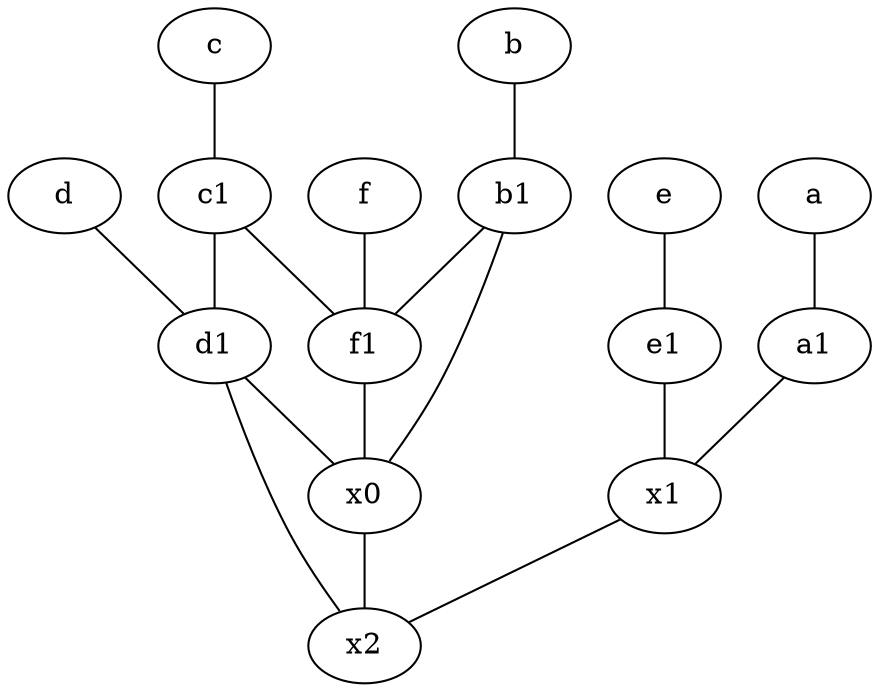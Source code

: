 graph {
	node [labelfontsize=50]
	b1 [labelfontsize=50 pos="9,4!"]
	f1 [labelfontsize=50 pos="3,8!"]
	a1 [labelfontsize=50 pos="8,3!"]
	d1 [labelfontsize=50 pos="3,5!"]
	e [labelfontsize=50 pos="7,9!"]
	a [labelfontsize=50 pos="8,2!"]
	x0 [labelfontsize=50]
	b [labelfontsize=50 pos="10,4!"]
	f [labelfontsize=50 pos="3,9!"]
	d [labelfontsize=50 pos="2,5!"]
	x1 [labelfontsize=50]
	e1 [labelfontsize=50 pos="7,7!"]
	c1 [labelfontsize=50 pos="4.5,3!"]
	x2 [labelfontsize=50]
	c [labelfontsize=50 pos="4.5,2!"]
	a1 -- x1
	c -- c1
	e1 -- x1
	c1 -- f1
	d -- d1
	b -- b1
	x1 -- x2
	b1 -- f1
	x0 -- x2
	f1 -- x0
	b1 -- x0
	a -- a1
	d1 -- x2
	e -- e1
	c1 -- d1
	f -- f1
	d1 -- x0
}
